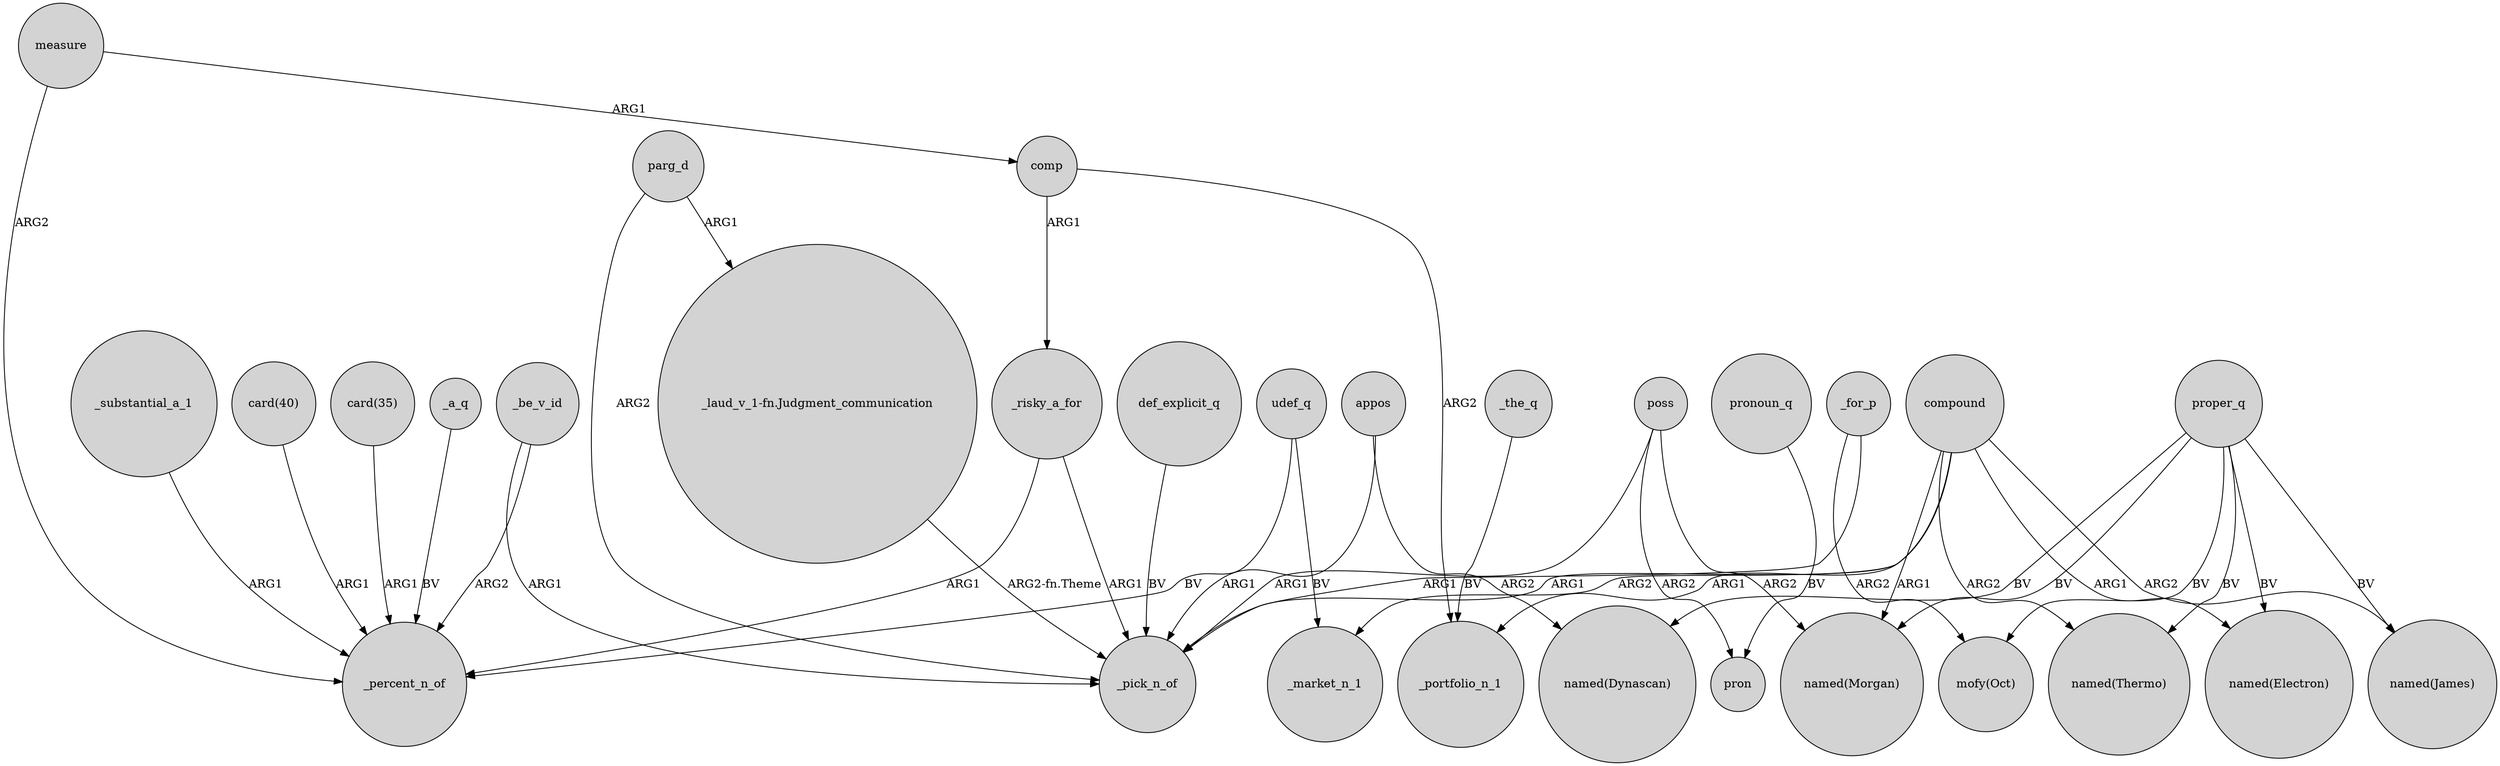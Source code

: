 digraph {
	node [shape=circle style=filled]
	compound -> _market_n_1 [label=ARG2]
	_for_p -> "mofy(Oct)" [label=ARG2]
	_risky_a_for -> _percent_n_of [label=ARG1]
	_be_v_id -> _percent_n_of [label=ARG2]
	_the_q -> _portfolio_n_1 [label=BV]
	_substantial_a_1 -> _percent_n_of [label=ARG1]
	poss -> pron [label=ARG2]
	comp -> _portfolio_n_1 [label=ARG2]
	"card(40)" -> _percent_n_of [label=ARG1]
	_risky_a_for -> _pick_n_of [label=ARG1]
	compound -> "named(Thermo)" [label=ARG2]
	parg_d -> "_laud_v_1-fn.Judgment_communication" [label=ARG1]
	proper_q -> "named(Morgan)" [label=BV]
	compound -> "named(James)" [label=ARG2]
	comp -> _risky_a_for [label=ARG1]
	compound -> "named(Electron)" [label=ARG1]
	measure -> comp [label=ARG1]
	proper_q -> "mofy(Oct)" [label=BV]
	compound -> _portfolio_n_1 [label=ARG1]
	udef_q -> _market_n_1 [label=BV]
	compound -> _pick_n_of [label=ARG1]
	appos -> _pick_n_of [label=ARG1]
	poss -> _pick_n_of [label=ARG1]
	proper_q -> "named(Thermo)" [label=BV]
	proper_q -> "named(Dynascan)" [label=BV]
	pronoun_q -> pron [label=BV]
	_for_p -> _pick_n_of [label=ARG1]
	measure -> _percent_n_of [label=ARG2]
	appos -> "named(Dynascan)" [label=ARG2]
	_be_v_id -> _pick_n_of [label=ARG1]
	"_laud_v_1-fn.Judgment_communication" -> _pick_n_of [label="ARG2-fn.Theme"]
	proper_q -> "named(James)" [label=BV]
	"card(35)" -> _percent_n_of [label=ARG1]
	compound -> "named(Morgan)" [label=ARG1]
	poss -> "named(Morgan)" [label=ARG2]
	parg_d -> _pick_n_of [label=ARG2]
	udef_q -> _percent_n_of [label=BV]
	def_explicit_q -> _pick_n_of [label=BV]
	proper_q -> "named(Electron)" [label=BV]
	_a_q -> _percent_n_of [label=BV]
}
